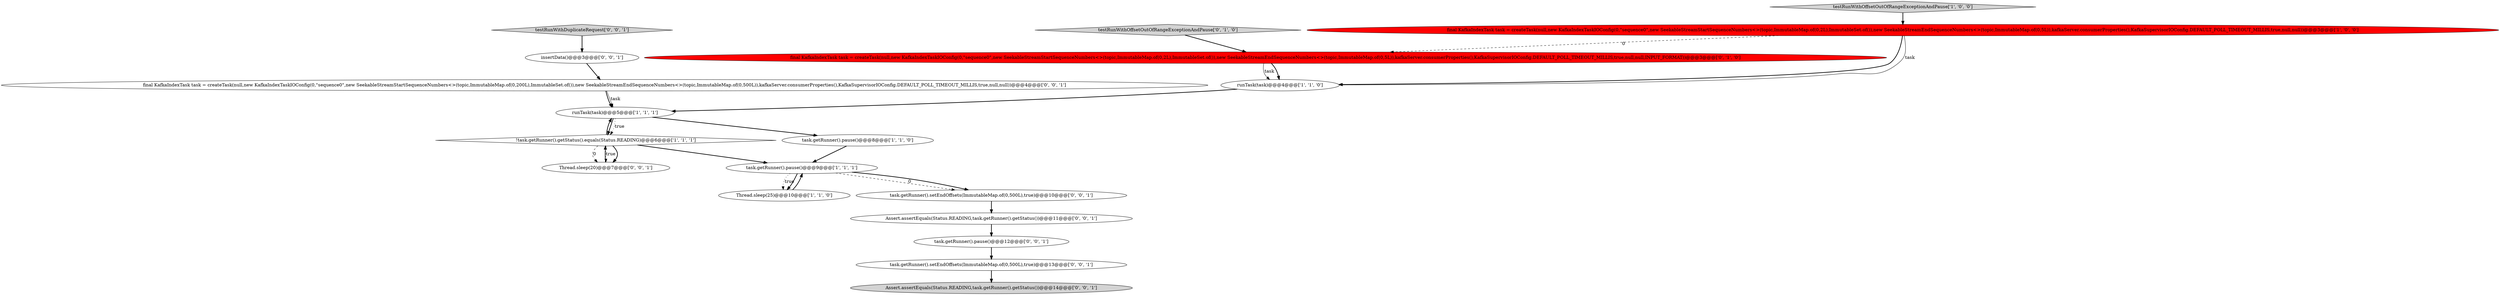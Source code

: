 digraph {
13 [style = filled, label = "testRunWithDuplicateRequest['0', '0', '1']", fillcolor = lightgray, shape = diamond image = "AAA0AAABBB3BBB"];
6 [style = filled, label = "task.getRunner().pause()@@@9@@@['1', '1', '1']", fillcolor = white, shape = ellipse image = "AAA0AAABBB1BBB"];
2 [style = filled, label = "!task.getRunner().getStatus().equals(Status.READING)@@@6@@@['1', '1', '1']", fillcolor = white, shape = diamond image = "AAA0AAABBB1BBB"];
5 [style = filled, label = "runTask(task)@@@5@@@['1', '1', '1']", fillcolor = white, shape = ellipse image = "AAA0AAABBB1BBB"];
8 [style = filled, label = "final KafkaIndexTask task = createTask(null,new KafkaIndexTaskIOConfig(0,\"sequence0\",new SeekableStreamStartSequenceNumbers<>(topic,ImmutableMap.of(0,2L),ImmutableSet.of()),new SeekableStreamEndSequenceNumbers<>(topic,ImmutableMap.of(0,5L)),kafkaServer.consumerProperties(),KafkaSupervisorIOConfig.DEFAULT_POLL_TIMEOUT_MILLIS,true,null,null,INPUT_FORMAT))@@@3@@@['0', '1', '0']", fillcolor = red, shape = ellipse image = "AAA1AAABBB2BBB"];
9 [style = filled, label = "testRunWithOffsetOutOfRangeExceptionAndPause['0', '1', '0']", fillcolor = lightgray, shape = diamond image = "AAA0AAABBB2BBB"];
10 [style = filled, label = "Thread.sleep(20)@@@7@@@['0', '0', '1']", fillcolor = white, shape = ellipse image = "AAA0AAABBB3BBB"];
7 [style = filled, label = "final KafkaIndexTask task = createTask(null,new KafkaIndexTaskIOConfig(0,\"sequence0\",new SeekableStreamStartSequenceNumbers<>(topic,ImmutableMap.of(0,2L),ImmutableSet.of()),new SeekableStreamEndSequenceNumbers<>(topic,ImmutableMap.of(0,5L)),kafkaServer.consumerProperties(),KafkaSupervisorIOConfig.DEFAULT_POLL_TIMEOUT_MILLIS,true,null,null))@@@3@@@['1', '0', '0']", fillcolor = red, shape = ellipse image = "AAA1AAABBB1BBB"];
17 [style = filled, label = "Assert.assertEquals(Status.READING,task.getRunner().getStatus())@@@14@@@['0', '0', '1']", fillcolor = lightgray, shape = ellipse image = "AAA0AAABBB3BBB"];
14 [style = filled, label = "final KafkaIndexTask task = createTask(null,new KafkaIndexTaskIOConfig(0,\"sequence0\",new SeekableStreamStartSequenceNumbers<>(topic,ImmutableMap.of(0,200L),ImmutableSet.of()),new SeekableStreamEndSequenceNumbers<>(topic,ImmutableMap.of(0,500L)),kafkaServer.consumerProperties(),KafkaSupervisorIOConfig.DEFAULT_POLL_TIMEOUT_MILLIS,true,null,null))@@@4@@@['0', '0', '1']", fillcolor = white, shape = ellipse image = "AAA0AAABBB3BBB"];
11 [style = filled, label = "Assert.assertEquals(Status.READING,task.getRunner().getStatus())@@@11@@@['0', '0', '1']", fillcolor = white, shape = ellipse image = "AAA0AAABBB3BBB"];
4 [style = filled, label = "testRunWithOffsetOutOfRangeExceptionAndPause['1', '0', '0']", fillcolor = lightgray, shape = diamond image = "AAA0AAABBB1BBB"];
1 [style = filled, label = "Thread.sleep(25)@@@10@@@['1', '1', '0']", fillcolor = white, shape = ellipse image = "AAA0AAABBB1BBB"];
3 [style = filled, label = "task.getRunner().pause()@@@8@@@['1', '1', '0']", fillcolor = white, shape = ellipse image = "AAA0AAABBB1BBB"];
12 [style = filled, label = "task.getRunner().pause()@@@12@@@['0', '0', '1']", fillcolor = white, shape = ellipse image = "AAA0AAABBB3BBB"];
16 [style = filled, label = "task.getRunner().setEndOffsets(ImmutableMap.of(0,500L),true)@@@10@@@['0', '0', '1']", fillcolor = white, shape = ellipse image = "AAA0AAABBB3BBB"];
15 [style = filled, label = "task.getRunner().setEndOffsets(ImmutableMap.of(0,500L),true)@@@13@@@['0', '0', '1']", fillcolor = white, shape = ellipse image = "AAA0AAABBB3BBB"];
18 [style = filled, label = "insertData()@@@3@@@['0', '0', '1']", fillcolor = white, shape = ellipse image = "AAA0AAABBB3BBB"];
0 [style = filled, label = "runTask(task)@@@4@@@['1', '1', '0']", fillcolor = white, shape = ellipse image = "AAA0AAABBB1BBB"];
2->10 [style = dotted, label="true"];
5->3 [style = bold, label=""];
16->11 [style = bold, label=""];
14->5 [style = solid, label="task"];
2->6 [style = bold, label=""];
12->15 [style = bold, label=""];
6->1 [style = dotted, label="true"];
7->8 [style = dashed, label="0"];
3->6 [style = bold, label=""];
7->0 [style = bold, label=""];
11->12 [style = bold, label=""];
9->8 [style = bold, label=""];
2->10 [style = bold, label=""];
4->7 [style = bold, label=""];
2->10 [style = dashed, label="0"];
8->0 [style = bold, label=""];
6->1 [style = bold, label=""];
5->2 [style = bold, label=""];
15->17 [style = bold, label=""];
6->16 [style = dashed, label="0"];
1->6 [style = bold, label=""];
7->0 [style = solid, label="task"];
6->16 [style = bold, label=""];
8->0 [style = solid, label="task"];
10->2 [style = bold, label=""];
5->2 [style = dotted, label="true"];
18->14 [style = bold, label=""];
0->5 [style = bold, label=""];
13->18 [style = bold, label=""];
2->5 [style = bold, label=""];
14->5 [style = bold, label=""];
}
